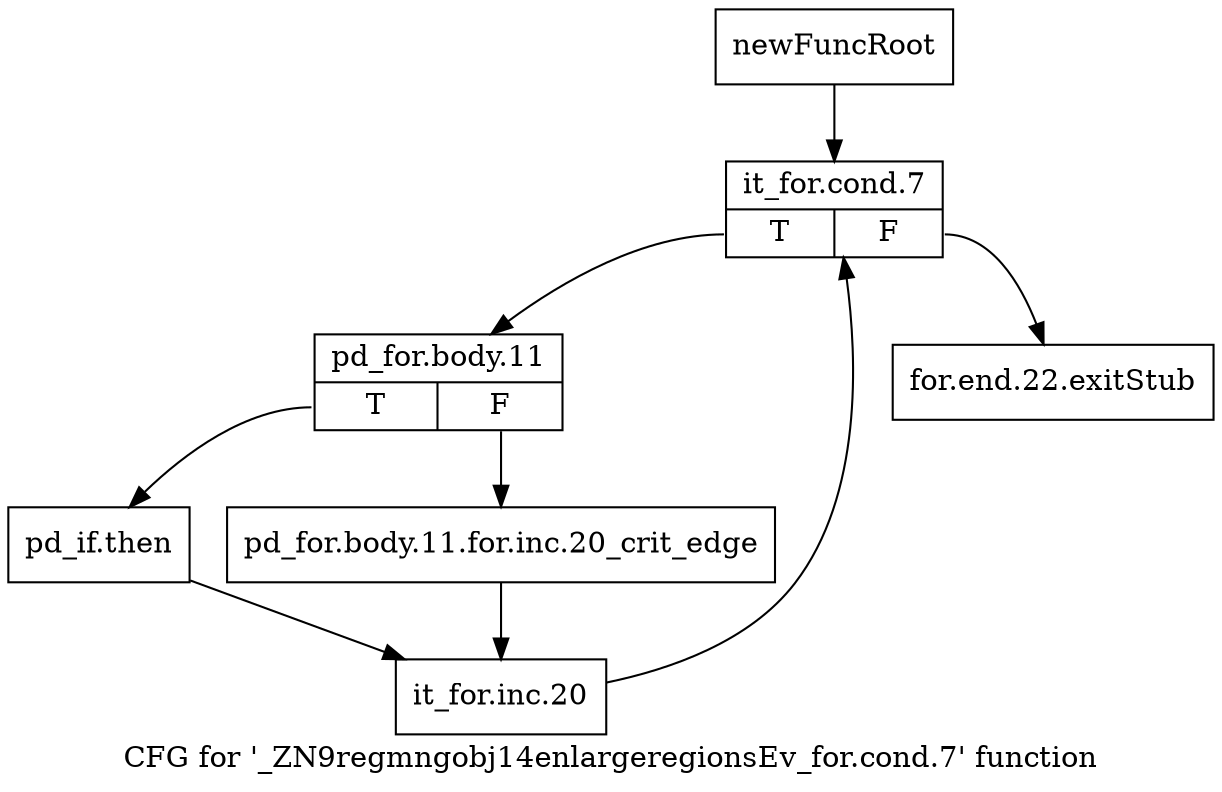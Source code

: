 digraph "CFG for '_ZN9regmngobj14enlargeregionsEv_for.cond.7' function" {
	label="CFG for '_ZN9regmngobj14enlargeregionsEv_for.cond.7' function";

	Node0x2421d60 [shape=record,label="{newFuncRoot}"];
	Node0x2421d60 -> Node0x2422230;
	Node0x24221e0 [shape=record,label="{for.end.22.exitStub}"];
	Node0x2422230 [shape=record,label="{it_for.cond.7|{<s0>T|<s1>F}}"];
	Node0x2422230:s0 -> Node0x2422280;
	Node0x2422230:s1 -> Node0x24221e0;
	Node0x2422280 [shape=record,label="{pd_for.body.11|{<s0>T|<s1>F}}"];
	Node0x2422280:s0 -> Node0x2422320;
	Node0x2422280:s1 -> Node0x24222d0;
	Node0x24222d0 [shape=record,label="{pd_for.body.11.for.inc.20_crit_edge}"];
	Node0x24222d0 -> Node0x2422370;
	Node0x2422320 [shape=record,label="{pd_if.then}"];
	Node0x2422320 -> Node0x2422370;
	Node0x2422370 [shape=record,label="{it_for.inc.20}"];
	Node0x2422370 -> Node0x2422230;
}
